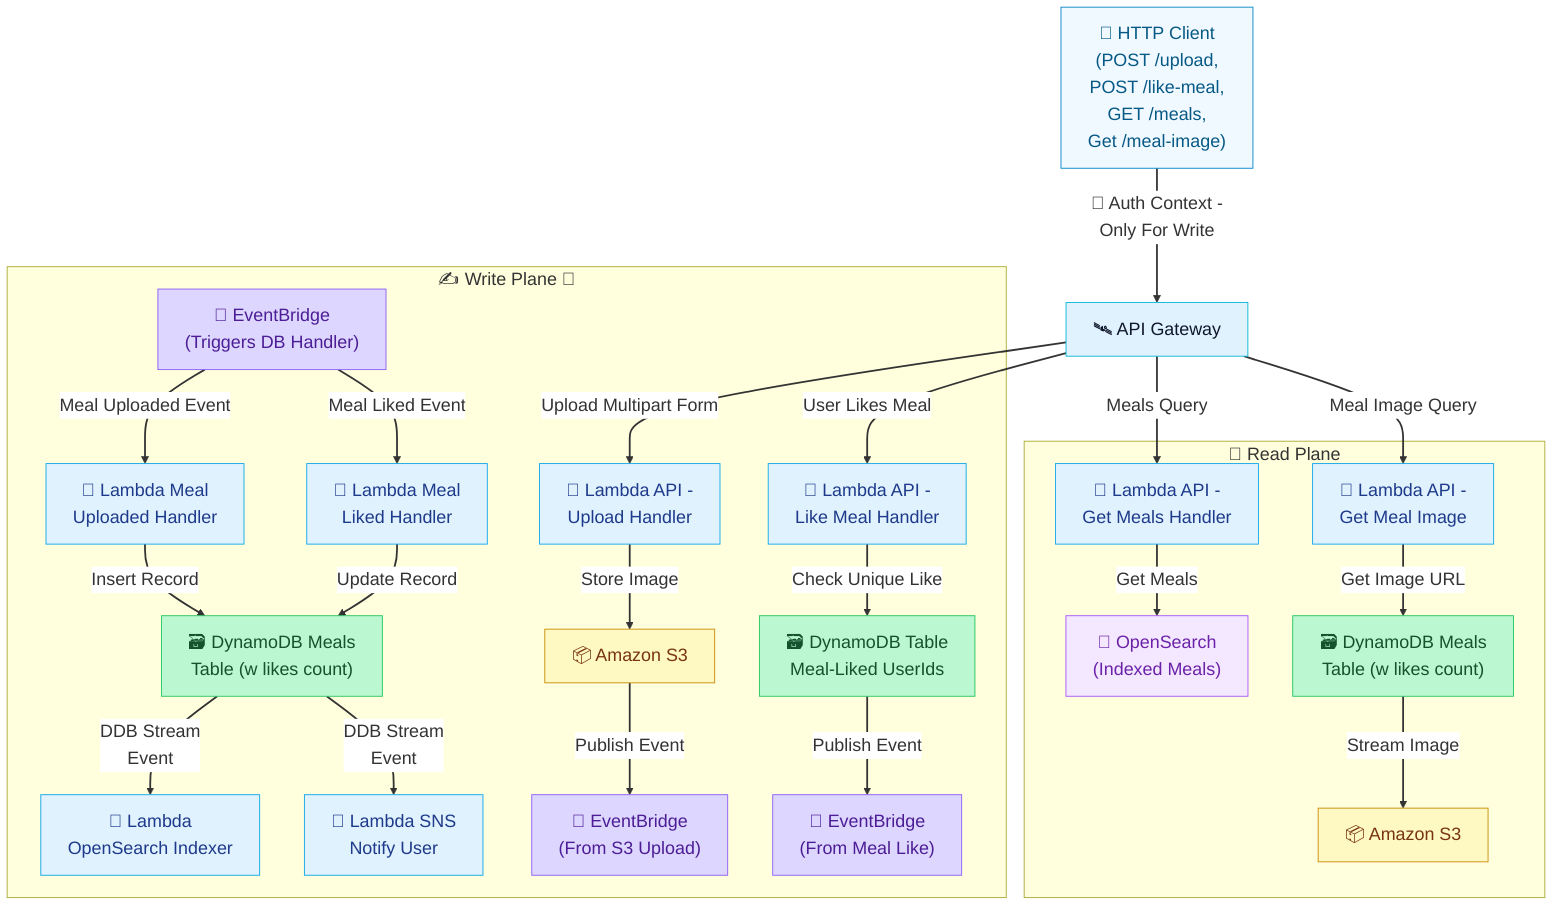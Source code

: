 %%{init: {"theme": "default", "themeVariables": { "fontSize": "20px", "primaryColor": "#E0F2FE", "edgeLabelBackground":"#ffffff"}}}%%
flowchart TD

  A["📨 HTTP Client<br/>(POST /upload,<br/>POST /like-meal,<br/>GET /meals,<br/>Get /meal-image)"]:::client
  Y["🛰️ API Gateway"]:::apigw

  %% Write Plane
  subgraph WRITE["✍️ Write Plane 🔐"]
    B["📡 Lambda API -<br/>Upload Handler"]:::lambda
    C["📦 Amazon S3"]:::s3
    D["🧩 EventBridge<br/>(From S3 Upload)"]:::event
    E["🧩 EventBridge<br/>(Triggers DB Handler)"]:::event
    F["📡 Lambda Meal<br/>Uploaded Handler"]:::lambda
    G["🗃️ DynamoDB Meals<br/>Table (w likes count)"]:::ddb
    H["🔎 Lambda<br/>OpenSearch Indexer"]:::lambda

    I["📡 Lambda Meal<br/>Liked Handler"]:::lambda
    J["📨 Lambda SNS<br/>Notify User"]:::lambda

    K["📡 Lambda API -<br/>Like Meal Handler"]:::lambda
    L["🗃️ DynamoDB Table<br/>Meal-Liked UserIds"]:::ddb
    M["🧩 EventBridge<br/>(From Meal Like)"]:::event
  end

  %% Read Plane
  subgraph READ["📖 Read Plane"]
    R1["📡 Lambda API -<br/>Get Meals Handler"]:::lambda
    R2["🔎 OpenSearch<br/>(Indexed Meals)"]:::search

    R3["📡 Lambda API -<br/>Get Meal Image"]:::lambda
    R4["🗃️ DynamoDB Meals<br/>Table (w likes count)"]:::ddb
    R5["📦 Amazon S3"]:::s3
  end

  %% Client routes
  A -->|🔐 Auth Context -<br/>Only For Write| Y
  Y -->|Upload Multipart Form| B
  Y -->|User Likes Meal| K
  Y -->|Meals Query| R1
  Y -->|Meal Image Query| R3
  R1 -->|Get Meals| R2
  R3 -->|Get Image URL| R4
  R4 -->|Stream Image| R5

  %% Write flow
  B -->|Store Image| C
  C -->|Publish Event| D
  E -->|Meal Uploaded Event| F
  E -->|Meal Liked Event| I
  F -->|Insert Record| G
  G -->|DDB Stream<br/>Event| H
  G -->|DDB Stream<br/>Event| J
  I -->|Update Record| G
  K -->|Check Unique Like| L
  L -->|Publish Event| M

  %% Class styles
  classDef client fill:#F0F9FF,stroke:#0284C7,color:#075985;
  classDef apigw fill:#E0F2FE,stroke:#06B6D4,color:#0F172A;
  classDef lambda fill:#E0F2FE,stroke:#0EA5E9,color:#1E3A8A;
  classDef s3 fill:#FEF9C3,stroke:#CA8A04,color:#78350F;
  classDef event fill:#DDD6FE,stroke:#8B5CF6,color:#4C1D95;
  classDef ddb fill:#BBF7D0,stroke:#22C55E,color:#14532D;
  classDef search fill:#F3E8FF,stroke:#A855F7,color:#6B21A8;

  linkStyle default stroke-width:2px,fill:none;